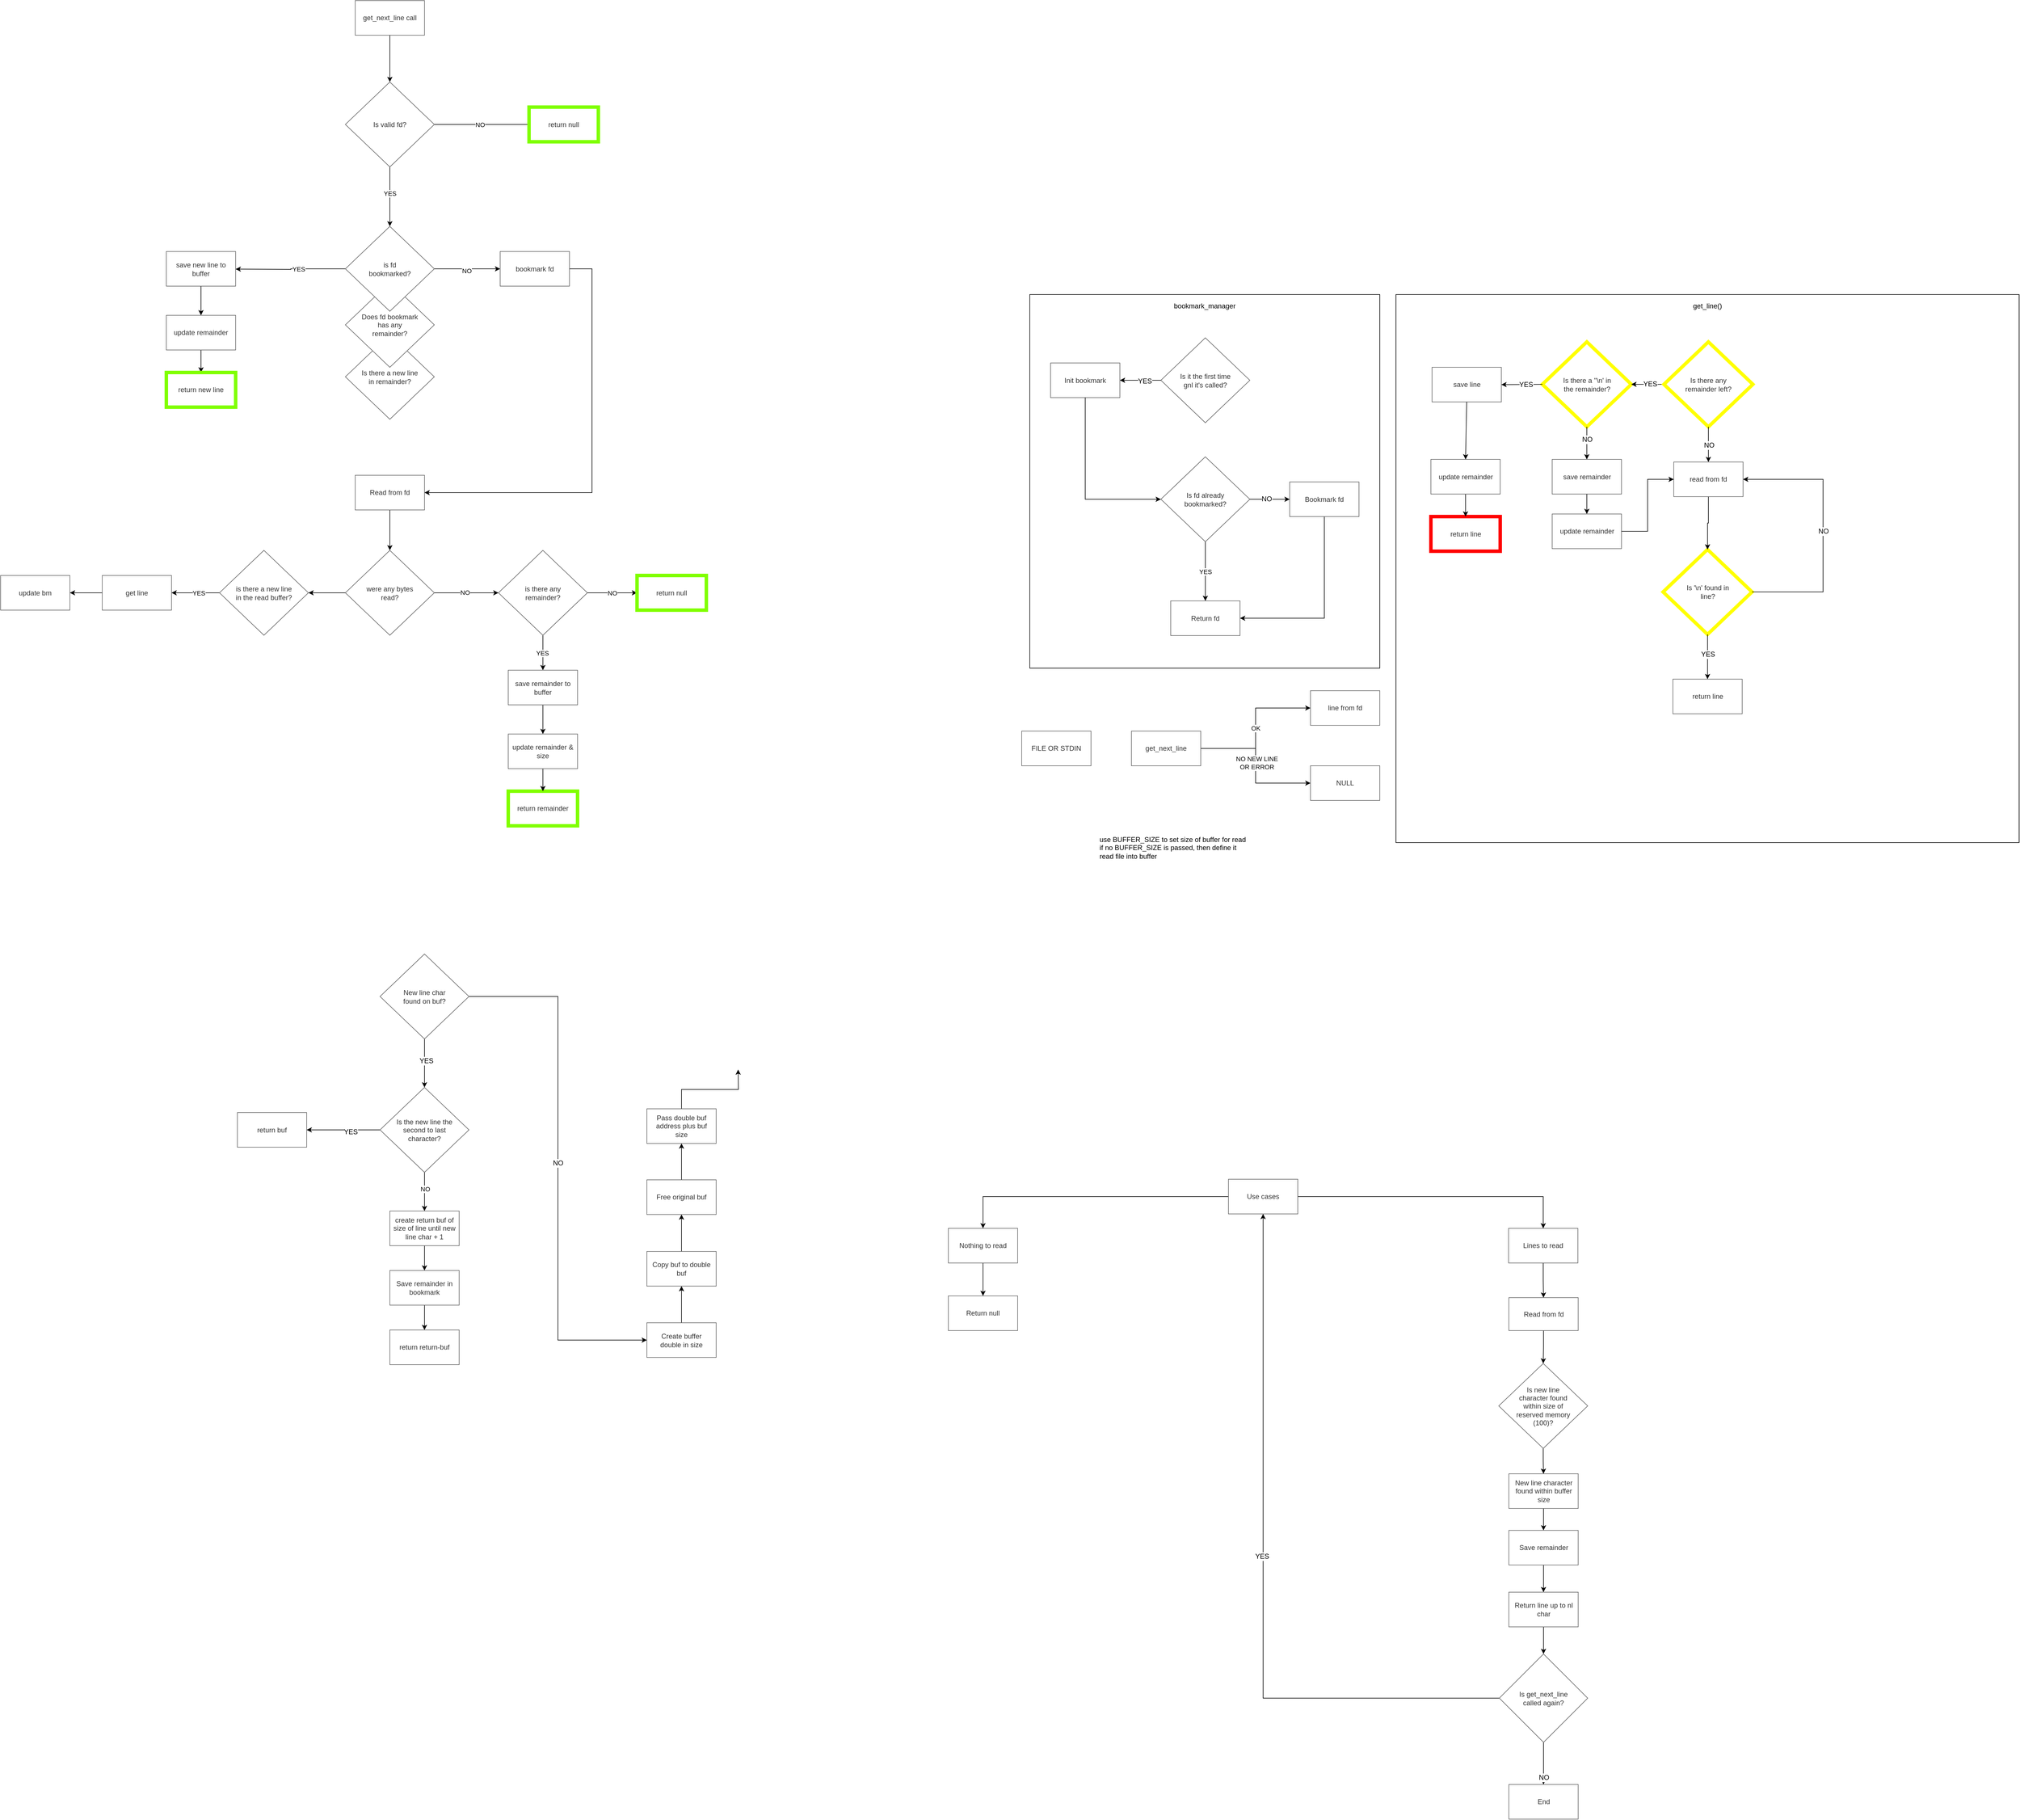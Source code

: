<mxfile>
    <diagram name="Página-1" id="WJVSc9xlQSj55sSUPpFw">
        <mxGraphModel dx="1879" dy="3683" grid="0" gridSize="10" guides="1" tooltips="1" connect="1" arrows="1" fold="1" page="1" pageScale="1" pageWidth="827" pageHeight="1169" background="#ffffff" math="0" shadow="0">
            <root>
                <mxCell id="0"/>
                <mxCell id="1" parent="0"/>
                <mxCell id="231" value="return remainder" style="rounded=0;whiteSpace=wrap;html=1;spacing=7;fontColor=#333333;labelBackgroundColor=#FFFFFF;fillColor=#FFFFFF;strokeColor=#80FF00;strokeWidth=6;" vertex="1" parent="1">
                    <mxGeometry x="643" y="-187" width="120" height="60" as="geometry"/>
                </mxCell>
                <mxCell id="175" value="Is there a new line in remainder?" style="rhombus;whiteSpace=wrap;html=1;rounded=0;labelBackgroundColor=none;strokeColor=#666666;fontFamily=Helvetica;fontSize=12;fontColor=#333333;fillColor=#FFFFFF;spacing=29;" parent="1" vertex="1">
                    <mxGeometry x="361" y="-978" width="154" height="147" as="geometry"/>
                </mxCell>
                <mxCell id="wn6AxMTklVbPtlHy1Jbe-5" value="OK" style="edgeStyle=orthogonalEdgeStyle;rounded=0;orthogonalLoop=1;jettySize=auto;html=1;exitX=1;exitY=0.5;exitDx=0;exitDy=0;entryX=0;entryY=0.5;entryDx=0;entryDy=0;fontColor=#000000;labelBackgroundColor=#FFFFFF;" parent="1" source="wn6AxMTklVbPtlHy1Jbe-1" target="wn6AxMTklVbPtlHy1Jbe-2" edge="1">
                    <mxGeometry relative="1" as="geometry">
                        <Array as="points">
                            <mxPoint x="1937" y="-261"/>
                            <mxPoint x="1937" y="-331"/>
                        </Array>
                    </mxGeometry>
                </mxCell>
                <mxCell id="wn6AxMTklVbPtlHy1Jbe-6" style="edgeStyle=orthogonalEdgeStyle;rounded=0;orthogonalLoop=1;jettySize=auto;html=1;exitX=1;exitY=0.5;exitDx=0;exitDy=0;entryX=0;entryY=0.5;entryDx=0;entryDy=0;fontColor=#000000;labelBackgroundColor=#FFFFFF;" parent="1" source="wn6AxMTklVbPtlHy1Jbe-1" target="wn6AxMTklVbPtlHy1Jbe-3" edge="1">
                    <mxGeometry relative="1" as="geometry"/>
                </mxCell>
                <mxCell id="wn6AxMTklVbPtlHy1Jbe-7" value="NO NEW LINE&lt;br&gt;OR ERROR" style="edgeLabel;html=1;align=center;verticalAlign=middle;resizable=0;points=[];fontColor=#000000;labelBackgroundColor=#FFFFFF;" parent="wn6AxMTklVbPtlHy1Jbe-6" vertex="1" connectable="0">
                    <mxGeometry x="-0.138" y="2" relative="1" as="geometry">
                        <mxPoint y="12" as="offset"/>
                    </mxGeometry>
                </mxCell>
                <mxCell id="wn6AxMTklVbPtlHy1Jbe-10" style="edgeStyle=orthogonalEdgeStyle;rounded=0;orthogonalLoop=1;jettySize=auto;html=1;exitX=0;exitY=0.5;exitDx=0;exitDy=0;fontColor=#000000;labelBackgroundColor=#FFFFFF;strokeColor=#FFFFFF;" parent="1" source="wn6AxMTklVbPtlHy1Jbe-1" target="wn6AxMTklVbPtlHy1Jbe-8" edge="1">
                    <mxGeometry relative="1" as="geometry"/>
                </mxCell>
                <mxCell id="wn6AxMTklVbPtlHy1Jbe-1" value="get_next_line" style="rounded=0;whiteSpace=wrap;html=1;fontColor=#333333;labelBackgroundColor=#FFFFFF;strokeColor=#666666;fillColor=#FFFFFF;spacing=7;" parent="1" vertex="1">
                    <mxGeometry x="1722" y="-291" width="120" height="60" as="geometry"/>
                </mxCell>
                <mxCell id="wn6AxMTklVbPtlHy1Jbe-2" value="line from fd" style="rounded=0;whiteSpace=wrap;html=1;fontColor=#333333;labelBackgroundColor=#FFFFFF;fillColor=#FFFFFF;strokeColor=#666666;spacing=7;" parent="1" vertex="1">
                    <mxGeometry x="2032" y="-361" width="120" height="60" as="geometry"/>
                </mxCell>
                <mxCell id="wn6AxMTklVbPtlHy1Jbe-3" value="NULL" style="rounded=0;whiteSpace=wrap;html=1;fontColor=#333333;labelBackgroundColor=#FFFFFF;fillColor=#FFFFFF;strokeColor=#666666;spacing=7;" parent="1" vertex="1">
                    <mxGeometry x="2032" y="-231" width="120" height="60" as="geometry"/>
                </mxCell>
                <mxCell id="wn6AxMTklVbPtlHy1Jbe-8" value="FILE OR STDIN" style="rounded=0;whiteSpace=wrap;html=1;fontColor=#333333;labelBackgroundColor=#FFFFFF;strokeColor=#666666;fillColor=#FFFFFF;spacing=7;" parent="1" vertex="1">
                    <mxGeometry x="1532" y="-291" width="120" height="60" as="geometry"/>
                </mxCell>
                <mxCell id="wn6AxMTklVbPtlHy1Jbe-11" value="use BUFFER_SIZE to set size of buffer for read&lt;br&gt;if no BUFFER_SIZE is passed, then define it&lt;br&gt;read file into buffer&lt;br&gt;" style="text;html=1;strokeColor=none;fillColor=none;align=left;verticalAlign=top;whiteSpace=wrap;rounded=0;spacing=12;" parent="1" vertex="1">
                    <mxGeometry x="1655" y="-127" width="320" height="120" as="geometry"/>
                </mxCell>
                <mxCell id="13" style="edgeStyle=orthogonalEdgeStyle;rounded=0;html=1;exitX=0.5;exitY=1;exitDx=0;exitDy=0;entryX=0.5;entryY=0;entryDx=0;entryDy=0;labelBackgroundColor=#FFFFFF;strokeColor=#000000;fontFamily=Helvetica;fontSize=12;fontColor=#333333;" parent="1" source="3-mRH-yJR6cC4_X8FeAE-1" target="12" edge="1">
                    <mxGeometry relative="1" as="geometry"/>
                </mxCell>
                <mxCell id="3-mRH-yJR6cC4_X8FeAE-1" value="Nothing to read" style="rounded=0;whiteSpace=wrap;html=1;spacing=7;fontColor=#333333;labelBackgroundColor=#FFFFFF;fillColor=#FFFFFF;strokeColor=#666666;" parent="1" vertex="1">
                    <mxGeometry x="1405" y="570" width="120" height="60" as="geometry"/>
                </mxCell>
                <mxCell id="3-mRH-yJR6cC4_X8FeAE-17" style="edgeStyle=orthogonalEdgeStyle;rounded=0;orthogonalLoop=1;jettySize=auto;html=1;exitX=0.5;exitY=1;exitDx=0;exitDy=0;fontColor=#333333;labelBackgroundColor=#FFFFFF;fontSize=12;fillColor=#FFFFFF;strokeColor=#000000;spacing=7;entryX=0.5;entryY=0;entryDx=0;entryDy=0;" parent="1" source="3-mRH-yJR6cC4_X8FeAE-2" target="18" edge="1">
                    <mxGeometry relative="1" as="geometry"/>
                </mxCell>
                <mxCell id="3-mRH-yJR6cC4_X8FeAE-2" value="Lines to read" style="rounded=0;whiteSpace=wrap;html=1;spacing=7;fontColor=#333333;labelBackgroundColor=#FFFFFF;fillColor=#FFFFFF;strokeColor=#666666;" parent="1" vertex="1">
                    <mxGeometry x="2375" y="570" width="120" height="60" as="geometry"/>
                </mxCell>
                <mxCell id="3-mRH-yJR6cC4_X8FeAE-19" style="edgeStyle=orthogonalEdgeStyle;rounded=0;orthogonalLoop=1;jettySize=auto;html=1;exitX=0;exitY=0.5;exitDx=0;exitDy=0;entryX=0.5;entryY=0;entryDx=0;entryDy=0;fontColor=#000000;labelBackgroundColor=#FFFFFF;strokeColor=#000000;" parent="1" source="3-mRH-yJR6cC4_X8FeAE-12" target="3-mRH-yJR6cC4_X8FeAE-1" edge="1">
                    <mxGeometry relative="1" as="geometry"/>
                </mxCell>
                <mxCell id="3-mRH-yJR6cC4_X8FeAE-20" style="edgeStyle=orthogonalEdgeStyle;rounded=0;orthogonalLoop=1;jettySize=auto;html=1;exitX=1;exitY=0.5;exitDx=0;exitDy=0;entryX=0.5;entryY=0;entryDx=0;entryDy=0;fontColor=#000000;labelBackgroundColor=#FFFFFF;strokeColor=#000000;" parent="1" source="3-mRH-yJR6cC4_X8FeAE-12" target="3-mRH-yJR6cC4_X8FeAE-2" edge="1">
                    <mxGeometry relative="1" as="geometry"/>
                </mxCell>
                <mxCell id="3-mRH-yJR6cC4_X8FeAE-12" value="Use cases" style="rounded=0;whiteSpace=wrap;html=1;spacing=7;fontColor=#333333;labelBackgroundColor=#FFFFFF;fillColor=#FFFFFF;strokeColor=#666666;" parent="1" vertex="1">
                    <mxGeometry x="1890" y="485" width="120" height="60" as="geometry"/>
                </mxCell>
                <mxCell id="5" style="edgeStyle=orthogonalEdgeStyle;rounded=0;html=1;exitX=0.5;exitY=1;exitDx=0;exitDy=0;labelBackgroundColor=#FFFFFF;strokeColor=#000000;fontFamily=Helvetica;fontSize=12;fontColor=#333333;" parent="1" source="3-mRH-yJR6cC4_X8FeAE-15" target="2" edge="1">
                    <mxGeometry relative="1" as="geometry"/>
                </mxCell>
                <mxCell id="3-mRH-yJR6cC4_X8FeAE-15" value="New line character found within buffer size" style="rounded=0;whiteSpace=wrap;html=1;spacing=7;labelBackgroundColor=#FFFFFF;fillColor=#FFFFFF;fontColor=#333333;strokeColor=#666666;" parent="1" vertex="1">
                    <mxGeometry x="2375.5" y="995" width="120" height="60" as="geometry"/>
                </mxCell>
                <mxCell id="7" style="edgeStyle=orthogonalEdgeStyle;rounded=0;html=1;exitX=0.5;exitY=1;exitDx=0;exitDy=0;labelBackgroundColor=#FFFFFF;strokeColor=#000000;fontFamily=Helvetica;fontSize=12;fontColor=#333333;" parent="1" source="2" target="6" edge="1">
                    <mxGeometry relative="1" as="geometry"/>
                </mxCell>
                <mxCell id="2" value="Save remainder" style="rounded=0;whiteSpace=wrap;html=1;spacing=7;labelBackgroundColor=#FFFFFF;fillColor=#FFFFFF;fontColor=#333333;strokeColor=#666666;" parent="1" vertex="1">
                    <mxGeometry x="2375.5" y="1093" width="120" height="60" as="geometry"/>
                </mxCell>
                <mxCell id="10" style="edgeStyle=orthogonalEdgeStyle;rounded=0;html=1;exitX=0.5;exitY=1;exitDx=0;exitDy=0;labelBackgroundColor=#FFFFFF;strokeColor=#000000;fontFamily=Helvetica;fontSize=12;fontColor=#333333;" parent="1" source="6" target="9" edge="1">
                    <mxGeometry relative="1" as="geometry"/>
                </mxCell>
                <mxCell id="6" value="Return line up to nl char" style="rounded=0;whiteSpace=wrap;html=1;spacing=7;labelBackgroundColor=#FFFFFF;fillColor=#FFFFFF;fontColor=#333333;strokeColor=#666666;" parent="1" vertex="1">
                    <mxGeometry x="2375.5" y="1200" width="120" height="60" as="geometry"/>
                </mxCell>
                <mxCell id="11" style="edgeStyle=orthogonalEdgeStyle;rounded=0;html=1;exitX=0;exitY=0.5;exitDx=0;exitDy=0;entryX=0.5;entryY=1;entryDx=0;entryDy=0;labelBackgroundColor=#FFFFFF;strokeColor=#000000;fontFamily=Helvetica;fontSize=12;fontColor=#333333;" parent="1" source="9" target="3-mRH-yJR6cC4_X8FeAE-12" edge="1">
                    <mxGeometry relative="1" as="geometry"/>
                </mxCell>
                <mxCell id="14" value="YES" style="edgeLabel;html=1;align=center;verticalAlign=middle;resizable=0;points=[];fontSize=12;fontFamily=Helvetica;fontColor=#000000;labelBackgroundColor=#FFFFFF;" parent="11" vertex="1" connectable="0">
                    <mxGeometry x="0.05" y="2" relative="1" as="geometry">
                        <mxPoint as="offset"/>
                    </mxGeometry>
                </mxCell>
                <mxCell id="15" style="edgeStyle=orthogonalEdgeStyle;rounded=0;html=1;entryX=0.5;entryY=0;entryDx=0;entryDy=0;labelBackgroundColor=#FFFFFF;strokeColor=#000000;fontFamily=Helvetica;fontSize=12;fontColor=#000000;" parent="1" source="9" target="17" edge="1">
                    <mxGeometry relative="1" as="geometry"/>
                </mxCell>
                <mxCell id="16" value="NO" style="edgeLabel;html=1;align=center;verticalAlign=middle;resizable=0;points=[];fontSize=12;fontFamily=Helvetica;fontColor=#000000;labelBackgroundColor=#FFFFFF;" parent="15" vertex="1" connectable="0">
                    <mxGeometry x="-0.567" y="-1" relative="1" as="geometry">
                        <mxPoint x="1" y="45" as="offset"/>
                    </mxGeometry>
                </mxCell>
                <mxCell id="9" value="Is get_next_line called again?" style="rhombus;whiteSpace=wrap;html=1;rounded=0;labelBackgroundColor=#FFFFFF;strokeColor=#666666;fontFamily=Helvetica;fontSize=12;fontColor=#333333;fillColor=#FFFFFF;spacing=20;" parent="1" vertex="1">
                    <mxGeometry x="2359" y="1307" width="153" height="153" as="geometry"/>
                </mxCell>
                <mxCell id="12" value="Return null" style="rounded=0;whiteSpace=wrap;html=1;spacing=7;fontColor=#333333;labelBackgroundColor=#FFFFFF;fillColor=#FFFFFF;strokeColor=#666666;" parent="1" vertex="1">
                    <mxGeometry x="1405" y="687" width="120" height="60" as="geometry"/>
                </mxCell>
                <mxCell id="17" value="End" style="rounded=0;whiteSpace=wrap;html=1;spacing=7;fontColor=#333333;labelBackgroundColor=#FFFFFF;fillColor=#FFFFFF;strokeColor=#666666;" parent="1" vertex="1">
                    <mxGeometry x="2375.5" y="1533" width="120" height="60" as="geometry"/>
                </mxCell>
                <mxCell id="19" style="edgeStyle=orthogonalEdgeStyle;rounded=0;html=1;exitX=0.5;exitY=1;exitDx=0;exitDy=0;entryX=0.5;entryY=0;entryDx=0;entryDy=0;labelBackgroundColor=#FFFFFF;strokeColor=#000000;fontFamily=Helvetica;fontSize=12;fontColor=#000000;" parent="1" source="18" target="20" edge="1">
                    <mxGeometry relative="1" as="geometry"/>
                </mxCell>
                <mxCell id="18" value="Read from fd" style="rounded=0;whiteSpace=wrap;html=1;spacing=7;labelBackgroundColor=#FFFFFF;fillColor=#FFFFFF;fontColor=#333333;strokeColor=#666666;" parent="1" vertex="1">
                    <mxGeometry x="2375.5" y="690" width="120" height="57" as="geometry"/>
                </mxCell>
                <mxCell id="21" style="edgeStyle=orthogonalEdgeStyle;rounded=0;html=1;exitX=0.5;exitY=1;exitDx=0;exitDy=0;entryX=0.5;entryY=0;entryDx=0;entryDy=0;labelBackgroundColor=#FFFFFF;strokeColor=#000000;fontFamily=Helvetica;fontSize=12;fontColor=#000000;" parent="1" source="20" target="3-mRH-yJR6cC4_X8FeAE-15" edge="1">
                    <mxGeometry relative="1" as="geometry"/>
                </mxCell>
                <mxCell id="20" value="Is new line character found within size of reserved memory (100)?" style="rhombus;whiteSpace=wrap;html=1;rounded=0;labelBackgroundColor=none;strokeColor=#666666;fontFamily=Helvetica;fontSize=12;fontColor=#333333;fillColor=#FFFFFF;spacing=29;" parent="1" vertex="1">
                    <mxGeometry x="2358" y="804" width="154" height="147" as="geometry"/>
                </mxCell>
                <mxCell id="37" value="Does fd bookmark has any remainder?" style="rhombus;whiteSpace=wrap;html=1;rounded=0;labelBackgroundColor=none;strokeColor=#666666;fontFamily=Helvetica;fontSize=12;fontColor=#333333;fillColor=#FFFFFF;spacing=29;" parent="1" vertex="1">
                    <mxGeometry x="361" y="-1068" width="154" height="147" as="geometry"/>
                </mxCell>
                <mxCell id="216" style="edgeStyle=orthogonalEdgeStyle;rounded=0;html=1;exitX=0.5;exitY=1;exitDx=0;exitDy=0;entryX=0.5;entryY=0;entryDx=0;entryDy=0;strokeColor=#000000;fontFamily=Helvetica;fontSize=11;fontColor=#000000;" edge="1" parent="1" source="40" target="215">
                    <mxGeometry relative="1" as="geometry"/>
                </mxCell>
                <mxCell id="40" value="Read from fd" style="rounded=0;whiteSpace=wrap;html=1;spacing=7;fontColor=#333333;labelBackgroundColor=#FFFFFF;fillColor=#FFFFFF;strokeColor=#666666;" parent="1" vertex="1">
                    <mxGeometry x="378" y="-734" width="120" height="60" as="geometry"/>
                </mxCell>
                <mxCell id="49" style="edgeStyle=orthogonalEdgeStyle;rounded=0;html=1;entryX=0;entryY=0.5;entryDx=0;entryDy=0;labelBackgroundColor=#FFFFFF;strokeColor=#000000;fontFamily=Helvetica;fontSize=12;fontColor=#000000;" parent="1" source="46" target="48" edge="1">
                    <mxGeometry relative="1" as="geometry"/>
                </mxCell>
                <mxCell id="50" value="NO" style="edgeLabel;html=1;align=center;verticalAlign=middle;resizable=0;points=[];fontSize=12;fontFamily=Helvetica;fontColor=#000000;labelBackgroundColor=#FFFFFF;" parent="49" vertex="1" connectable="0">
                    <mxGeometry x="-0.021" relative="1" as="geometry">
                        <mxPoint as="offset"/>
                    </mxGeometry>
                </mxCell>
                <mxCell id="79" style="edgeStyle=orthogonalEdgeStyle;rounded=0;html=1;exitX=0.5;exitY=1;exitDx=0;exitDy=0;entryX=0.5;entryY=0;entryDx=0;entryDy=0;labelBackgroundColor=#FFFFFF;strokeColor=#000000;fontFamily=Helvetica;fontSize=12;fontColor=#000000;" parent="1" source="46" target="81" edge="1">
                    <mxGeometry relative="1" as="geometry">
                        <mxPoint x="497" y="322" as="targetPoint"/>
                    </mxGeometry>
                </mxCell>
                <mxCell id="80" value="YES" style="edgeLabel;html=1;align=center;verticalAlign=middle;resizable=0;points=[];fontSize=12;fontFamily=Helvetica;fontColor=#000000;labelBackgroundColor=#FFFFFF;" parent="79" vertex="1" connectable="0">
                    <mxGeometry x="-0.1" y="3" relative="1" as="geometry">
                        <mxPoint as="offset"/>
                    </mxGeometry>
                </mxCell>
                <mxCell id="46" value="New line char found on buf?" style="rhombus;whiteSpace=wrap;html=1;rounded=0;labelBackgroundColor=none;strokeColor=#666666;fontFamily=Helvetica;fontSize=12;fontColor=#333333;fillColor=#FFFFFF;spacing=29;" parent="1" vertex="1">
                    <mxGeometry x="421" y="95" width="154" height="147" as="geometry"/>
                </mxCell>
                <mxCell id="52" style="edgeStyle=orthogonalEdgeStyle;rounded=0;html=1;exitX=0.5;exitY=0;exitDx=0;exitDy=0;labelBackgroundColor=#FFFFFF;strokeColor=#000000;fontFamily=Helvetica;fontSize=12;fontColor=#000000;" parent="1" source="48" target="51" edge="1">
                    <mxGeometry relative="1" as="geometry"/>
                </mxCell>
                <mxCell id="48" value="Create buffer double in size" style="rounded=0;whiteSpace=wrap;html=1;spacing=7;fontColor=#333333;labelBackgroundColor=#FFFFFF;fillColor=#FFFFFF;strokeColor=#666666;" parent="1" vertex="1">
                    <mxGeometry x="883" y="733.5" width="120" height="60" as="geometry"/>
                </mxCell>
                <mxCell id="74" style="edgeStyle=orthogonalEdgeStyle;rounded=0;html=1;exitX=0.5;exitY=0;exitDx=0;exitDy=0;entryX=0.5;entryY=1;entryDx=0;entryDy=0;labelBackgroundColor=#FFFFFF;strokeColor=#000000;fontFamily=Helvetica;fontSize=12;fontColor=#000000;" parent="1" source="51" target="76" edge="1">
                    <mxGeometry relative="1" as="geometry"/>
                </mxCell>
                <mxCell id="51" value="Copy buf to double buf" style="rounded=0;whiteSpace=wrap;html=1;spacing=7;fontColor=#333333;labelBackgroundColor=#FFFFFF;fillColor=#FFFFFF;strokeColor=#666666;" parent="1" vertex="1">
                    <mxGeometry x="883" y="610" width="120" height="60" as="geometry"/>
                </mxCell>
                <mxCell id="75" style="edgeStyle=orthogonalEdgeStyle;rounded=0;html=1;exitX=0.5;exitY=0;exitDx=0;exitDy=0;labelBackgroundColor=#FFFFFF;strokeColor=#000000;fontFamily=Helvetica;fontSize=12;fontColor=#000000;" parent="1" source="73" edge="1">
                    <mxGeometry relative="1" as="geometry">
                        <mxPoint x="1041" y="295" as="targetPoint"/>
                    </mxGeometry>
                </mxCell>
                <mxCell id="73" value="Pass double buf address plus buf size" style="rounded=0;whiteSpace=wrap;html=1;spacing=7;fontColor=#333333;labelBackgroundColor=#FFFFFF;fillColor=#FFFFFF;strokeColor=#666666;" parent="1" vertex="1">
                    <mxGeometry x="883" y="363" width="120" height="60" as="geometry"/>
                </mxCell>
                <mxCell id="77" style="edgeStyle=orthogonalEdgeStyle;rounded=0;html=1;exitX=0.5;exitY=0;exitDx=0;exitDy=0;entryX=0.5;entryY=1;entryDx=0;entryDy=0;labelBackgroundColor=#FFFFFF;strokeColor=#000000;fontFamily=Helvetica;fontSize=12;fontColor=#000000;" parent="1" source="76" target="73" edge="1">
                    <mxGeometry relative="1" as="geometry"/>
                </mxCell>
                <mxCell id="76" value="Free original buf" style="rounded=0;whiteSpace=wrap;html=1;spacing=7;fontColor=#333333;labelBackgroundColor=#FFFFFF;fillColor=#FFFFFF;strokeColor=#666666;" parent="1" vertex="1">
                    <mxGeometry x="883" y="486" width="120" height="60" as="geometry"/>
                </mxCell>
                <mxCell id="83" style="edgeStyle=orthogonalEdgeStyle;rounded=0;html=1;exitX=0;exitY=0.5;exitDx=0;exitDy=0;entryX=1;entryY=0.5;entryDx=0;entryDy=0;labelBackgroundColor=#FFFFFF;strokeColor=#000000;fontFamily=Helvetica;fontSize=12;fontColor=#000000;" parent="1" source="81" target="82" edge="1">
                    <mxGeometry relative="1" as="geometry"/>
                </mxCell>
                <mxCell id="84" value="YES" style="edgeLabel;html=1;align=center;verticalAlign=middle;resizable=0;points=[];fontSize=12;fontFamily=Helvetica;fontColor=#000000;labelBackgroundColor=#FFFFFF;" parent="83" vertex="1" connectable="0">
                    <mxGeometry x="-0.177" y="3" relative="1" as="geometry">
                        <mxPoint x="1" as="offset"/>
                    </mxGeometry>
                </mxCell>
                <mxCell id="86" style="edgeStyle=orthogonalEdgeStyle;rounded=0;html=1;exitX=0.5;exitY=1;exitDx=0;exitDy=0;entryX=0.5;entryY=0;entryDx=0;entryDy=0;labelBackgroundColor=#FFFFFF;strokeColor=#000000;fontFamily=Helvetica;fontSize=12;fontColor=#000000;" parent="1" source="81" target="85" edge="1">
                    <mxGeometry relative="1" as="geometry"/>
                </mxCell>
                <mxCell id="99" value="NO" style="edgeLabel;html=1;align=center;verticalAlign=middle;resizable=0;points=[];fontSize=11;fontFamily=Helvetica;fontColor=#000000;labelBackgroundColor=#FFFFFF;" parent="86" vertex="1" connectable="0">
                    <mxGeometry x="-0.14" y="1" relative="1" as="geometry">
                        <mxPoint as="offset"/>
                    </mxGeometry>
                </mxCell>
                <mxCell id="81" value="Is the new line the second to last character?" style="rhombus;whiteSpace=wrap;html=1;rounded=0;labelBackgroundColor=none;strokeColor=#666666;fontFamily=Helvetica;fontSize=12;fontColor=#333333;fillColor=#FFFFFF;spacing=29;" parent="1" vertex="1">
                    <mxGeometry x="421" y="326" width="154" height="147" as="geometry"/>
                </mxCell>
                <mxCell id="82" value="return buf" style="rounded=0;whiteSpace=wrap;html=1;spacing=7;fontColor=#333333;labelBackgroundColor=#FFFFFF;fillColor=#FFFFFF;strokeColor=#666666;" parent="1" vertex="1">
                    <mxGeometry x="174" y="369.5" width="120" height="60" as="geometry"/>
                </mxCell>
                <mxCell id="88" style="edgeStyle=orthogonalEdgeStyle;rounded=0;html=1;exitX=0.5;exitY=1;exitDx=0;exitDy=0;entryX=0.5;entryY=0;entryDx=0;entryDy=0;labelBackgroundColor=#FFFFFF;strokeColor=#000000;fontFamily=Helvetica;fontSize=12;fontColor=#000000;" parent="1" source="85" target="87" edge="1">
                    <mxGeometry relative="1" as="geometry"/>
                </mxCell>
                <mxCell id="85" value="create return buf of size of line until new line char + 1" style="rounded=0;whiteSpace=wrap;html=1;spacing=7;fontColor=#333333;labelBackgroundColor=#FFFFFF;fillColor=#FFFFFF;strokeColor=#666666;" parent="1" vertex="1">
                    <mxGeometry x="438" y="540" width="120" height="60" as="geometry"/>
                </mxCell>
                <mxCell id="90" style="edgeStyle=orthogonalEdgeStyle;rounded=0;html=1;exitX=0.5;exitY=1;exitDx=0;exitDy=0;entryX=0.5;entryY=0;entryDx=0;entryDy=0;labelBackgroundColor=#FFFFFF;strokeColor=#000000;fontFamily=Helvetica;fontSize=12;fontColor=#000000;" parent="1" source="87" target="89" edge="1">
                    <mxGeometry relative="1" as="geometry"/>
                </mxCell>
                <mxCell id="87" value="Save remainder in bookmark" style="rounded=0;whiteSpace=wrap;html=1;spacing=7;fontColor=#333333;labelBackgroundColor=#FFFFFF;fillColor=#FFFFFF;strokeColor=#666666;" parent="1" vertex="1">
                    <mxGeometry x="438" y="643" width="120" height="60" as="geometry"/>
                </mxCell>
                <mxCell id="89" value="return return-buf" style="rounded=0;whiteSpace=wrap;html=1;spacing=7;fontColor=#333333;labelBackgroundColor=#FFFFFF;fillColor=#FFFFFF;strokeColor=#666666;" parent="1" vertex="1">
                    <mxGeometry x="438" y="746" width="120" height="60" as="geometry"/>
                </mxCell>
                <mxCell id="93" style="edgeStyle=none;html=1;exitX=0.5;exitY=1;exitDx=0;exitDy=0;entryX=0.5;entryY=0;entryDx=0;entryDy=0;strokeColor=#000000;" parent="1" source="91" target="92" edge="1">
                    <mxGeometry relative="1" as="geometry"/>
                </mxCell>
                <mxCell id="91" value="get_next_line call" style="rounded=0;whiteSpace=wrap;html=1;spacing=7;fontColor=#333333;labelBackgroundColor=#FFFFFF;fillColor=#FFFFFF;strokeColor=#666666;" parent="1" vertex="1">
                    <mxGeometry x="378" y="-1556" width="120" height="60" as="geometry"/>
                </mxCell>
                <mxCell id="95" style="edgeStyle=none;shape=connector;rounded=1;html=1;exitX=1;exitY=0.5;exitDx=0;exitDy=0;entryX=1;entryY=0.5;entryDx=0;entryDy=0;labelBackgroundColor=default;strokeColor=#000000;fontFamily=Helvetica;fontSize=11;fontColor=default;endArrow=classic;" parent="1" source="92" target="94" edge="1">
                    <mxGeometry relative="1" as="geometry"/>
                </mxCell>
                <mxCell id="97" value="NO" style="edgeLabel;html=1;align=center;verticalAlign=middle;resizable=0;points=[];fontSize=11;fontFamily=Helvetica;fontColor=#000000;labelBackgroundColor=#FFFFFF;" parent="95" vertex="1" connectable="0">
                    <mxGeometry x="-0.167" y="-3" relative="1" as="geometry">
                        <mxPoint x="-40" y="-3" as="offset"/>
                    </mxGeometry>
                </mxCell>
                <mxCell id="96" style="edgeStyle=orthogonalEdgeStyle;shape=connector;rounded=1;html=1;exitX=0.5;exitY=1;exitDx=0;exitDy=0;labelBackgroundColor=default;strokeColor=#000000;fontFamily=Helvetica;fontSize=11;fontColor=default;endArrow=classic;" parent="1" source="92" target="204" edge="1">
                    <mxGeometry relative="1" as="geometry">
                        <mxPoint x="438.0" y="-1187" as="targetPoint"/>
                    </mxGeometry>
                </mxCell>
                <mxCell id="98" value="YES" style="edgeLabel;html=1;align=center;verticalAlign=middle;resizable=0;points=[];fontSize=11;fontFamily=Helvetica;fontColor=#000000;labelBackgroundColor=#FFFFFF;" parent="96" vertex="1" connectable="0">
                    <mxGeometry x="-0.105" relative="1" as="geometry">
                        <mxPoint as="offset"/>
                    </mxGeometry>
                </mxCell>
                <mxCell id="92" value="Is valid fd?" style="rhombus;whiteSpace=wrap;html=1;rounded=0;labelBackgroundColor=none;strokeColor=#666666;fontFamily=Helvetica;fontSize=12;fontColor=#333333;fillColor=#FFFFFF;spacing=29;" parent="1" vertex="1">
                    <mxGeometry x="361" y="-1415" width="154" height="147" as="geometry"/>
                </mxCell>
                <mxCell id="94" value="return null" style="rounded=0;whiteSpace=wrap;html=1;spacing=7;fontColor=#333333;labelBackgroundColor=#FFFFFF;fillColor=#FFFFFF;strokeColor=#80FF00;strokeWidth=6;" parent="1" vertex="1">
                    <mxGeometry x="679" y="-1371.5" width="120" height="60" as="geometry"/>
                </mxCell>
                <mxCell id="110" value="" style="group" parent="1" vertex="1" connectable="0">
                    <mxGeometry x="1546" y="-1047" width="606" height="647" as="geometry"/>
                </mxCell>
                <mxCell id="100" value="bookmark_manager" style="rounded=0;whiteSpace=wrap;html=1;fillColor=#FFFFFF;strokeColor=#000000;fontColor=#000000;verticalAlign=top;spacing=8;" parent="110" vertex="1">
                    <mxGeometry width="606" height="647" as="geometry"/>
                </mxCell>
                <mxCell id="103" value="Is it the first time gnl it's called?" style="rhombus;whiteSpace=wrap;html=1;rounded=0;labelBackgroundColor=none;strokeColor=#666666;fontFamily=Helvetica;fontSize=12;fontColor=#333333;fillColor=#FFFFFF;spacing=29;" parent="110" vertex="1">
                    <mxGeometry x="227" y="75" width="154" height="147" as="geometry"/>
                </mxCell>
                <mxCell id="105" value="Init bookmark" style="rounded=0;whiteSpace=wrap;html=1;spacing=7;fontColor=#333333;labelBackgroundColor=#FFFFFF;fillColor=#FFFFFF;strokeColor=#666666;" parent="110" vertex="1">
                    <mxGeometry x="36" y="118.5" width="120" height="60" as="geometry"/>
                </mxCell>
                <mxCell id="101" style="edgeStyle=orthogonalEdgeStyle;rounded=0;html=1;entryX=1;entryY=0.5;entryDx=0;entryDy=0;labelBackgroundColor=#FFFFFF;strokeColor=#000000;fontFamily=Helvetica;fontSize=12;fontColor=#000000;" parent="110" source="103" target="105" edge="1">
                    <mxGeometry relative="1" as="geometry"/>
                </mxCell>
                <mxCell id="102" value="YES" style="edgeLabel;html=1;align=center;verticalAlign=middle;resizable=0;points=[];fontSize=12;fontFamily=Helvetica;fontColor=#000000;labelBackgroundColor=#FFFFFF;" parent="101" vertex="1" connectable="0">
                    <mxGeometry x="-0.174" y="3" relative="1" as="geometry">
                        <mxPoint x="1" y="-2" as="offset"/>
                    </mxGeometry>
                </mxCell>
                <mxCell id="112" value="YES" style="edgeStyle=none;html=1;exitX=0.5;exitY=1;exitDx=0;exitDy=0;entryX=0.5;entryY=0;entryDx=0;entryDy=0;strokeColor=#000000;fontColor=#000000;labelBackgroundColor=#FFFFFF;" parent="110" source="108" target="111" edge="1">
                    <mxGeometry relative="1" as="geometry"/>
                </mxCell>
                <mxCell id="108" value="Is fd already bookmarked?" style="rhombus;whiteSpace=wrap;html=1;rounded=0;labelBackgroundColor=none;strokeColor=#666666;fontFamily=Helvetica;fontSize=12;fontColor=#333333;fillColor=#FFFFFF;spacing=29;" parent="110" vertex="1">
                    <mxGeometry x="227" y="281" width="154" height="147" as="geometry"/>
                </mxCell>
                <mxCell id="104" style="edgeStyle=orthogonalEdgeStyle;rounded=0;html=1;exitX=0.5;exitY=1;exitDx=0;exitDy=0;entryX=0;entryY=0.5;entryDx=0;entryDy=0;labelBackgroundColor=#FFFFFF;strokeColor=#000000;fontFamily=Helvetica;fontSize=12;fontColor=#000000;" parent="110" source="105" target="108" edge="1">
                    <mxGeometry relative="1" as="geometry"/>
                </mxCell>
                <mxCell id="113" style="edgeStyle=orthogonalEdgeStyle;html=1;exitX=0.5;exitY=1;exitDx=0;exitDy=0;entryX=1;entryY=0.5;entryDx=0;entryDy=0;labelBackgroundColor=#FFFFFF;strokeColor=#000000;fontColor=#000000;rounded=0;" parent="110" source="109" target="111" edge="1">
                    <mxGeometry relative="1" as="geometry"/>
                </mxCell>
                <mxCell id="109" value="Bookmark fd" style="rounded=0;whiteSpace=wrap;html=1;spacing=7;fontColor=#333333;labelBackgroundColor=#FFFFFF;fillColor=#FFFFFF;strokeColor=#666666;" parent="110" vertex="1">
                    <mxGeometry x="450" y="324.5" width="120" height="60" as="geometry"/>
                </mxCell>
                <mxCell id="106" style="edgeStyle=orthogonalEdgeStyle;rounded=0;html=1;entryX=0;entryY=0.5;entryDx=0;entryDy=0;labelBackgroundColor=#FFFFFF;strokeColor=#000000;fontFamily=Helvetica;fontSize=12;fontColor=#000000;" parent="110" source="108" target="109" edge="1">
                    <mxGeometry relative="1" as="geometry"/>
                </mxCell>
                <mxCell id="107" value="NO" style="edgeLabel;html=1;align=center;verticalAlign=middle;resizable=0;points=[];fontSize=12;fontFamily=Helvetica;fontColor=#000000;labelBackgroundColor=#FFFFFF;" parent="106" vertex="1" connectable="0">
                    <mxGeometry x="-0.176" y="1" relative="1" as="geometry">
                        <mxPoint as="offset"/>
                    </mxGeometry>
                </mxCell>
                <mxCell id="111" value="Return fd" style="rounded=0;whiteSpace=wrap;html=1;spacing=7;fontColor=#333333;labelBackgroundColor=#FFFFFF;fillColor=#FFFFFF;strokeColor=#666666;" parent="110" vertex="1">
                    <mxGeometry x="244" y="530.5" width="120" height="60" as="geometry"/>
                </mxCell>
                <mxCell id="180" style="edgeStyle=orthogonalEdgeStyle;rounded=0;html=1;exitX=0.5;exitY=1;exitDx=0;exitDy=0;labelBackgroundColor=#FFFFFF;strokeColor=#000000;fontColor=#000000;" parent="1" source="176" target="178" edge="1">
                    <mxGeometry relative="1" as="geometry"/>
                </mxCell>
                <mxCell id="176" value="save new line to buffer" style="rounded=0;whiteSpace=wrap;html=1;spacing=7;fontColor=#333333;labelBackgroundColor=#FFFFFF;fillColor=#FFFFFF;strokeColor=#666666;" parent="1" vertex="1">
                    <mxGeometry x="51" y="-1121.5" width="120" height="60" as="geometry"/>
                </mxCell>
                <mxCell id="181" style="edgeStyle=orthogonalEdgeStyle;rounded=0;html=1;exitX=0.5;exitY=1;exitDx=0;exitDy=0;labelBackgroundColor=#FFFFFF;strokeColor=#000000;fontColor=#000000;" parent="1" source="178" target="179" edge="1">
                    <mxGeometry relative="1" as="geometry"/>
                </mxCell>
                <mxCell id="178" value="update remainder" style="rounded=0;whiteSpace=wrap;html=1;spacing=7;fontColor=#333333;labelBackgroundColor=#FFFFFF;fillColor=#FFFFFF;strokeColor=#666666;" parent="1" vertex="1">
                    <mxGeometry x="51" y="-1011" width="120" height="60" as="geometry"/>
                </mxCell>
                <mxCell id="179" value="return new line" style="rounded=0;whiteSpace=wrap;html=1;spacing=7;fontColor=#333333;labelBackgroundColor=#FFFFFF;fillColor=#FFFFFF;strokeColor=#80FF00;strokeWidth=6;" parent="1" vertex="1">
                    <mxGeometry x="51" y="-912" width="120" height="60" as="geometry"/>
                </mxCell>
                <mxCell id="190" value="" style="group" parent="1" vertex="1" connectable="0">
                    <mxGeometry x="2180" y="-1047" width="1079" height="949" as="geometry"/>
                </mxCell>
                <mxCell id="128" value="get_line()" style="rounded=0;whiteSpace=wrap;html=1;fillColor=#FFFFFF;strokeColor=#000000;fontColor=#000000;verticalAlign=top;spacing=8;" parent="190" vertex="1">
                    <mxGeometry width="1079" height="949" as="geometry"/>
                </mxCell>
                <mxCell id="151" value="return line" style="rounded=0;whiteSpace=wrap;html=1;spacing=7;fontColor=#333333;labelBackgroundColor=#FFFFFF;fillColor=#FFFFFF;strokeColor=#FF0000;strokeWidth=6;" parent="190" vertex="1">
                    <mxGeometry x="60.5" y="384.5" width="120" height="60" as="geometry"/>
                </mxCell>
                <mxCell id="145" value="Is there a ''\n' in the remainder?" style="rhombus;whiteSpace=wrap;html=1;rounded=0;labelBackgroundColor=none;strokeColor=#FFFF00;fontFamily=Helvetica;fontSize=12;fontColor=#333333;fillColor=#FFFFFF;spacing=29;strokeWidth=6;" parent="190" vertex="1">
                    <mxGeometry x="253.5" y="82" width="154" height="147" as="geometry"/>
                </mxCell>
                <mxCell id="146" style="edgeStyle=none;html=1;exitX=0;exitY=0.5;exitDx=0;exitDy=0;entryX=1;entryY=0.5;entryDx=0;entryDy=0;strokeColor=#000000;" parent="190" source="129" target="145" edge="1">
                    <mxGeometry relative="1" as="geometry"/>
                </mxCell>
                <mxCell id="147" value="YES" style="edgeLabel;html=1;align=center;verticalAlign=middle;resizable=0;points=[];fontSize=12;fontFamily=Helvetica;fontColor=#000000;labelBackgroundColor=#FFFFFF;" parent="146" vertex="1" connectable="0">
                    <mxGeometry x="-0.097" y="-1" relative="1" as="geometry">
                        <mxPoint x="1" as="offset"/>
                    </mxGeometry>
                </mxCell>
                <mxCell id="129" value="Is there any remainder left?" style="rhombus;whiteSpace=wrap;html=1;rounded=0;labelBackgroundColor=none;strokeColor=#FFFF00;fontFamily=Helvetica;fontSize=12;fontColor=#333333;fillColor=#FFFFFF;spacing=29;strokeWidth=6;" parent="190" vertex="1">
                    <mxGeometry x="464" y="82" width="154" height="147" as="geometry"/>
                </mxCell>
                <mxCell id="144" value="save line" style="rounded=0;whiteSpace=wrap;html=1;spacing=7;fontColor=#333333;labelBackgroundColor=#FFFFFF;fillColor=#FFFFFF;strokeColor=#666666;" parent="190" vertex="1">
                    <mxGeometry x="62.5" y="126" width="120" height="60" as="geometry"/>
                </mxCell>
                <mxCell id="148" style="edgeStyle=none;html=1;exitX=0;exitY=0.5;exitDx=0;exitDy=0;entryX=1;entryY=0.5;entryDx=0;entryDy=0;strokeColor=#000000;fontFamily=Helvetica;fontSize=12;fontColor=#000000;" parent="190" source="145" target="144" edge="1">
                    <mxGeometry relative="1" as="geometry"/>
                </mxCell>
                <mxCell id="153" value="YES" style="edgeLabel;html=1;align=center;verticalAlign=middle;resizable=0;points=[];fontSize=12;fontFamily=Helvetica;fontColor=#000000;labelBackgroundColor=#FFFFFF;" parent="148" vertex="1" connectable="0">
                    <mxGeometry x="-0.013" y="4" relative="1" as="geometry">
                        <mxPoint x="6" y="-4" as="offset"/>
                    </mxGeometry>
                </mxCell>
                <mxCell id="155" style="edgeStyle=none;html=1;exitX=0.5;exitY=1;exitDx=0;exitDy=0;entryX=0.5;entryY=0;entryDx=0;entryDy=0;strokeColor=#000000;fontFamily=Helvetica;fontSize=12;fontColor=#000000;" parent="190" source="145" target="154" edge="1">
                    <mxGeometry relative="1" as="geometry"/>
                </mxCell>
                <mxCell id="156" value="NO" style="edgeLabel;html=1;align=center;verticalAlign=middle;resizable=0;points=[];fontSize=12;fontFamily=Helvetica;fontColor=#000000;labelBackgroundColor=#FFFFFF;" parent="155" vertex="1" connectable="0">
                    <mxGeometry x="-0.204" relative="1" as="geometry">
                        <mxPoint y="-1" as="offset"/>
                    </mxGeometry>
                </mxCell>
                <mxCell id="152" style="edgeStyle=none;html=1;exitX=0.5;exitY=1;exitDx=0;exitDy=0;entryX=0.5;entryY=0;entryDx=0;entryDy=0;strokeColor=#000000;fontFamily=Helvetica;fontSize=12;fontColor=#000000;" parent="190" source="149" target="151" edge="1">
                    <mxGeometry relative="1" as="geometry"/>
                </mxCell>
                <mxCell id="149" value="update remainder" style="rounded=0;whiteSpace=wrap;html=1;spacing=7;fontColor=#333333;labelBackgroundColor=#FFFFFF;fillColor=#FFFFFF;strokeColor=#666666;" parent="190" vertex="1">
                    <mxGeometry x="60.5" y="285.5" width="120" height="60" as="geometry"/>
                </mxCell>
                <mxCell id="150" style="edgeStyle=none;html=1;exitX=0.5;exitY=1;exitDx=0;exitDy=0;entryX=0.5;entryY=0;entryDx=0;entryDy=0;strokeColor=#000000;fontFamily=Helvetica;fontSize=12;fontColor=#000000;" parent="190" source="144" target="149" edge="1">
                    <mxGeometry relative="1" as="geometry"/>
                </mxCell>
                <mxCell id="154" value="save remainder" style="rounded=0;whiteSpace=wrap;html=1;spacing=7;fontColor=#333333;labelBackgroundColor=#FFFFFF;fillColor=#FFFFFF;strokeColor=#666666;" parent="190" vertex="1">
                    <mxGeometry x="270.5" y="285.5" width="120" height="60" as="geometry"/>
                </mxCell>
                <mxCell id="157" value="update remainder" style="rounded=0;whiteSpace=wrap;html=1;spacing=7;fontColor=#333333;labelBackgroundColor=#FFFFFF;fillColor=#FFFFFF;strokeColor=#666666;" parent="190" vertex="1">
                    <mxGeometry x="270.5" y="380" width="120" height="60" as="geometry"/>
                </mxCell>
                <mxCell id="158" style="edgeStyle=none;html=1;exitX=0.5;exitY=1;exitDx=0;exitDy=0;entryX=0.5;entryY=0;entryDx=0;entryDy=0;strokeColor=#000000;fontFamily=Helvetica;fontSize=12;fontColor=#000000;" parent="190" source="154" target="157" edge="1">
                    <mxGeometry relative="1" as="geometry"/>
                </mxCell>
                <mxCell id="163" value="Is '\n' found in line?" style="rhombus;whiteSpace=wrap;html=1;rounded=0;labelBackgroundColor=none;strokeColor=#FFFF00;fontFamily=Helvetica;fontSize=12;fontColor=#333333;fillColor=#FFFFFF;spacing=29;strokeWidth=6;" parent="190" vertex="1">
                    <mxGeometry x="462.5" y="441.5" width="154" height="147" as="geometry"/>
                </mxCell>
                <mxCell id="165" style="edgeStyle=orthogonalEdgeStyle;rounded=0;html=1;exitX=0.5;exitY=1;exitDx=0;exitDy=0;entryX=0.5;entryY=0;entryDx=0;entryDy=0;strokeColor=#000000;fontFamily=Helvetica;fontSize=12;fontColor=#000000;" parent="190" source="159" target="163" edge="1">
                    <mxGeometry relative="1" as="geometry"/>
                </mxCell>
                <mxCell id="159" value="read from fd" style="rounded=0;whiteSpace=wrap;html=1;spacing=7;fontColor=#333333;labelBackgroundColor=#FFFFFF;fillColor=#FFFFFF;strokeColor=#666666;" parent="190" vertex="1">
                    <mxGeometry x="481" y="290" width="120" height="60" as="geometry"/>
                </mxCell>
                <mxCell id="160" style="edgeStyle=none;html=1;exitX=0.5;exitY=1;exitDx=0;exitDy=0;entryX=0.5;entryY=0;entryDx=0;entryDy=0;strokeColor=#000000;fontFamily=Helvetica;fontSize=12;fontColor=#000000;" parent="190" source="129" target="159" edge="1">
                    <mxGeometry relative="1" as="geometry"/>
                </mxCell>
                <mxCell id="161" value="NO" style="edgeLabel;html=1;align=center;verticalAlign=middle;resizable=0;points=[];fontSize=12;fontFamily=Helvetica;fontColor=#000000;labelBackgroundColor=#FFFFFF;" parent="160" vertex="1" connectable="0">
                    <mxGeometry x="0.053" y="1" relative="1" as="geometry">
                        <mxPoint as="offset"/>
                    </mxGeometry>
                </mxCell>
                <mxCell id="162" style="edgeStyle=orthogonalEdgeStyle;html=1;exitX=1;exitY=0.5;exitDx=0;exitDy=0;entryX=0;entryY=0.5;entryDx=0;entryDy=0;strokeColor=#000000;fontFamily=Helvetica;fontSize=12;fontColor=#000000;rounded=0;" parent="190" source="157" target="159" edge="1">
                    <mxGeometry relative="1" as="geometry"/>
                </mxCell>
                <mxCell id="166" value="NO" style="edgeStyle=orthogonalEdgeStyle;rounded=0;html=1;exitX=1;exitY=0.5;exitDx=0;exitDy=0;entryX=1;entryY=0.5;entryDx=0;entryDy=0;strokeColor=#000000;fontFamily=Helvetica;fontSize=12;fontColor=#000000;labelBackgroundColor=#FFFFFF;" parent="190" source="163" target="159" edge="1">
                    <mxGeometry relative="1" as="geometry">
                        <Array as="points">
                            <mxPoint x="739.5" y="515"/>
                            <mxPoint x="739.5" y="320"/>
                        </Array>
                    </mxGeometry>
                </mxCell>
                <mxCell id="167" value="return line" style="rounded=0;whiteSpace=wrap;html=1;spacing=7;fontColor=#333333;labelBackgroundColor=#FFFFFF;fillColor=#FFFFFF;strokeColor=#666666;" parent="190" vertex="1">
                    <mxGeometry x="479.5" y="666" width="120" height="60" as="geometry"/>
                </mxCell>
                <mxCell id="168" style="edgeStyle=orthogonalEdgeStyle;rounded=0;html=1;exitX=0.5;exitY=1;exitDx=0;exitDy=0;entryX=0.5;entryY=0;entryDx=0;entryDy=0;labelBackgroundColor=#FFFFFF;strokeColor=#000000;fontFamily=Helvetica;fontSize=12;fontColor=#000000;" parent="190" source="163" target="167" edge="1">
                    <mxGeometry relative="1" as="geometry"/>
                </mxCell>
                <mxCell id="169" value="YES" style="edgeLabel;html=1;align=center;verticalAlign=middle;resizable=0;points=[];fontSize=12;fontFamily=Helvetica;fontColor=#000000;labelBackgroundColor=#FFFFFF;" parent="168" vertex="1" connectable="0">
                    <mxGeometry x="-0.118" relative="1" as="geometry">
                        <mxPoint as="offset"/>
                    </mxGeometry>
                </mxCell>
                <mxCell id="206" style="edgeStyle=orthogonalEdgeStyle;rounded=0;html=1;exitX=0;exitY=0.5;exitDx=0;exitDy=0;strokeColor=#000000;" edge="1" parent="1" source="204">
                    <mxGeometry relative="1" as="geometry">
                        <mxPoint x="171" y="-1091" as="targetPoint"/>
                    </mxGeometry>
                </mxCell>
                <mxCell id="207" value="YES" style="edgeLabel;html=1;align=center;verticalAlign=middle;resizable=0;points=[];fontColor=#000000;labelBackgroundColor=#FFFFFF;" vertex="1" connectable="0" parent="206">
                    <mxGeometry x="-0.194" y="-1" relative="1" as="geometry">
                        <mxPoint x="-4" y="1" as="offset"/>
                    </mxGeometry>
                </mxCell>
                <mxCell id="209" style="edgeStyle=orthogonalEdgeStyle;rounded=0;html=1;exitX=1;exitY=0.5;exitDx=0;exitDy=0;entryX=0;entryY=0.5;entryDx=0;entryDy=0;strokeColor=#000000;fontFamily=Helvetica;fontSize=11;fontColor=#000000;" edge="1" parent="1" source="204" target="208">
                    <mxGeometry relative="1" as="geometry"/>
                </mxCell>
                <mxCell id="210" value="NO" style="edgeLabel;html=1;align=center;verticalAlign=middle;resizable=0;points=[];fontSize=11;fontFamily=Helvetica;fontColor=#000000;labelBackgroundColor=#FFFFFF;" vertex="1" connectable="0" parent="209">
                    <mxGeometry x="-0.03" y="-3" relative="1" as="geometry">
                        <mxPoint as="offset"/>
                    </mxGeometry>
                </mxCell>
                <mxCell id="204" value="is fd bookmarked?" style="rhombus;whiteSpace=wrap;html=1;rounded=0;labelBackgroundColor=none;strokeColor=#666666;fontFamily=Helvetica;fontSize=12;fontColor=#333333;fillColor=#FFFFFF;spacing=29;" vertex="1" parent="1">
                    <mxGeometry x="361" y="-1165" width="154" height="147" as="geometry"/>
                </mxCell>
                <mxCell id="211" style="edgeStyle=orthogonalEdgeStyle;rounded=0;html=1;exitX=1;exitY=0.5;exitDx=0;exitDy=0;entryX=1;entryY=0.5;entryDx=0;entryDy=0;strokeColor=#000000;fontFamily=Helvetica;fontSize=11;fontColor=#000000;" edge="1" parent="1" source="208" target="40">
                    <mxGeometry relative="1" as="geometry">
                        <Array as="points">
                            <mxPoint x="788" y="-1092"/>
                            <mxPoint x="788" y="-704"/>
                        </Array>
                    </mxGeometry>
                </mxCell>
                <mxCell id="208" value="bookmark fd" style="rounded=0;whiteSpace=wrap;html=1;spacing=7;fontColor=#333333;labelBackgroundColor=#FFFFFF;fillColor=#FFFFFF;strokeColor=#666666;" vertex="1" parent="1">
                    <mxGeometry x="629" y="-1121.5" width="120" height="60" as="geometry"/>
                </mxCell>
                <mxCell id="218" style="edgeStyle=orthogonalEdgeStyle;rounded=0;html=1;exitX=1;exitY=0.5;exitDx=0;exitDy=0;entryX=0;entryY=0.5;entryDx=0;entryDy=0;strokeColor=#000000;fontFamily=Helvetica;fontSize=11;fontColor=#000000;" edge="1" parent="1" source="215" target="217">
                    <mxGeometry relative="1" as="geometry"/>
                </mxCell>
                <mxCell id="219" value="NO" style="edgeLabel;html=1;align=center;verticalAlign=middle;resizable=0;points=[];fontSize=11;fontFamily=Helvetica;fontColor=#000000;labelBackgroundColor=#FFFFFF;" vertex="1" connectable="0" parent="218">
                    <mxGeometry x="-0.05" y="-3" relative="1" as="geometry">
                        <mxPoint y="-4" as="offset"/>
                    </mxGeometry>
                </mxCell>
                <mxCell id="233" style="edgeStyle=orthogonalEdgeStyle;rounded=0;html=1;exitX=0;exitY=0.5;exitDx=0;exitDy=0;strokeColor=#000000;fontFamily=Helvetica;fontSize=11;fontColor=#000000;" edge="1" parent="1" source="215" target="232">
                    <mxGeometry relative="1" as="geometry"/>
                </mxCell>
                <mxCell id="215" value="were any bytes read?" style="rhombus;whiteSpace=wrap;html=1;rounded=0;labelBackgroundColor=none;strokeColor=#666666;fontFamily=Helvetica;fontSize=12;fontColor=#333333;fillColor=#FFFFFF;spacing=29;" vertex="1" parent="1">
                    <mxGeometry x="361" y="-604" width="154" height="147" as="geometry"/>
                </mxCell>
                <mxCell id="221" style="edgeStyle=orthogonalEdgeStyle;rounded=0;html=1;exitX=1;exitY=0.5;exitDx=0;exitDy=0;entryX=0;entryY=0.5;entryDx=0;entryDy=0;strokeColor=#000000;fontFamily=Helvetica;fontSize=11;fontColor=#000000;" edge="1" parent="1" source="217" target="220">
                    <mxGeometry relative="1" as="geometry"/>
                </mxCell>
                <mxCell id="222" value="NO" style="edgeLabel;html=1;align=center;verticalAlign=middle;resizable=0;points=[];fontSize=11;fontFamily=Helvetica;fontColor=#000000;labelBackgroundColor=#FFFFFF;" vertex="1" connectable="0" parent="221">
                    <mxGeometry x="-0.186" y="-2" relative="1" as="geometry">
                        <mxPoint x="8" y="-2" as="offset"/>
                    </mxGeometry>
                </mxCell>
                <mxCell id="225" style="edgeStyle=orthogonalEdgeStyle;rounded=0;html=1;exitX=0.5;exitY=1;exitDx=0;exitDy=0;strokeColor=#000000;fontFamily=Helvetica;fontSize=11;fontColor=#000000;entryX=0.5;entryY=0;entryDx=0;entryDy=0;" edge="1" parent="1" source="217" target="228">
                    <mxGeometry relative="1" as="geometry">
                        <mxPoint x="703.0" y="-369" as="targetPoint"/>
                    </mxGeometry>
                </mxCell>
                <mxCell id="226" value="YES" style="edgeLabel;html=1;align=center;verticalAlign=middle;resizable=0;points=[];fontSize=11;fontFamily=Helvetica;fontColor=#000000;labelBackgroundColor=#FFFFFF;" vertex="1" connectable="0" parent="225">
                    <mxGeometry x="0.002" y="-1" relative="1" as="geometry">
                        <mxPoint as="offset"/>
                    </mxGeometry>
                </mxCell>
                <mxCell id="217" value="is there any remainder?" style="rhombus;whiteSpace=wrap;html=1;rounded=0;labelBackgroundColor=none;strokeColor=#666666;fontFamily=Helvetica;fontSize=12;fontColor=#333333;fillColor=#FFFFFF;spacing=29;" vertex="1" parent="1">
                    <mxGeometry x="626" y="-604" width="154" height="147" as="geometry"/>
                </mxCell>
                <mxCell id="220" value="return null" style="rounded=0;whiteSpace=wrap;html=1;spacing=7;fontColor=#333333;labelBackgroundColor=#FFFFFF;fillColor=#FFFFFF;strokeColor=#80FF00;strokeWidth=6;" vertex="1" parent="1">
                    <mxGeometry x="866" y="-560.5" width="120" height="60" as="geometry"/>
                </mxCell>
                <mxCell id="227" style="edgeStyle=orthogonalEdgeStyle;rounded=0;html=1;exitX=0.5;exitY=1;exitDx=0;exitDy=0;labelBackgroundColor=#FFFFFF;strokeColor=#000000;fontColor=#000000;" edge="1" parent="1" source="228" target="230">
                    <mxGeometry relative="1" as="geometry"/>
                </mxCell>
                <mxCell id="228" value="save remainder to buffer" style="rounded=0;whiteSpace=wrap;html=1;spacing=7;fontColor=#333333;labelBackgroundColor=#FFFFFF;fillColor=#FFFFFF;strokeColor=#666666;" vertex="1" parent="1">
                    <mxGeometry x="643" y="-396.5" width="120" height="60" as="geometry"/>
                </mxCell>
                <mxCell id="229" style="edgeStyle=orthogonalEdgeStyle;rounded=0;html=1;exitX=0.5;exitY=1;exitDx=0;exitDy=0;labelBackgroundColor=#FFFFFF;strokeColor=#000000;fontColor=#000000;entryX=0.5;entryY=0;entryDx=0;entryDy=0;" edge="1" parent="1" source="230" target="231">
                    <mxGeometry relative="1" as="geometry">
                        <mxPoint x="703" y="-201" as="targetPoint"/>
                    </mxGeometry>
                </mxCell>
                <mxCell id="230" value="update remainder &amp;amp; size" style="rounded=0;whiteSpace=wrap;html=1;spacing=7;fontColor=#333333;labelBackgroundColor=#FFFFFF;fillColor=#FFFFFF;strokeColor=#666666;" vertex="1" parent="1">
                    <mxGeometry x="643" y="-286" width="120" height="60" as="geometry"/>
                </mxCell>
                <mxCell id="235" style="edgeStyle=orthogonalEdgeStyle;rounded=0;html=1;exitX=0;exitY=0.5;exitDx=0;exitDy=0;strokeColor=#000000;fontFamily=Helvetica;fontSize=11;fontColor=#000000;" edge="1" parent="1" source="232" target="234">
                    <mxGeometry relative="1" as="geometry"/>
                </mxCell>
                <mxCell id="236" value="YES" style="edgeLabel;html=1;align=center;verticalAlign=middle;resizable=0;points=[];fontSize=11;fontFamily=Helvetica;fontColor=#000000;labelBackgroundColor=#FFFFFF;" vertex="1" connectable="0" parent="235">
                    <mxGeometry x="-0.115" relative="1" as="geometry">
                        <mxPoint as="offset"/>
                    </mxGeometry>
                </mxCell>
                <mxCell id="232" value="is there a new line in the read buffer?" style="rhombus;whiteSpace=wrap;html=1;rounded=0;labelBackgroundColor=none;strokeColor=#666666;fontFamily=Helvetica;fontSize=12;fontColor=#333333;fillColor=#FFFFFF;spacing=29;" vertex="1" parent="1">
                    <mxGeometry x="143" y="-604" width="154" height="147" as="geometry"/>
                </mxCell>
                <mxCell id="238" style="edgeStyle=orthogonalEdgeStyle;rounded=0;html=1;exitX=0;exitY=0.5;exitDx=0;exitDy=0;strokeColor=#000000;fontFamily=Helvetica;fontSize=11;fontColor=#000000;" edge="1" parent="1" source="234" target="237">
                    <mxGeometry relative="1" as="geometry"/>
                </mxCell>
                <mxCell id="234" value="get line" style="rounded=0;whiteSpace=wrap;html=1;spacing=7;fontColor=#333333;labelBackgroundColor=#FFFFFF;fillColor=#FFFFFF;strokeColor=#666666;" vertex="1" parent="1">
                    <mxGeometry x="-60" y="-560.5" width="120" height="60" as="geometry"/>
                </mxCell>
                <mxCell id="237" value="update bm" style="rounded=0;whiteSpace=wrap;html=1;spacing=7;fontColor=#333333;labelBackgroundColor=#FFFFFF;fillColor=#FFFFFF;strokeColor=#666666;" vertex="1" parent="1">
                    <mxGeometry x="-236" y="-560.5" width="120" height="60" as="geometry"/>
                </mxCell>
            </root>
        </mxGraphModel>
    </diagram>
</mxfile>